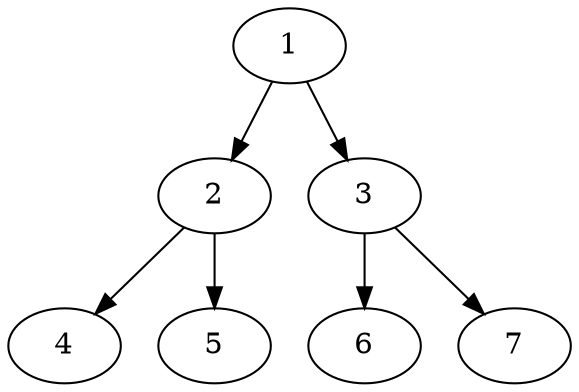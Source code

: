 digraph G{

node0[label = "1"];
node1[label = "2"];
node3[label = "4"];
node4[label = "5"];
node2[label = "3"];
node5[label = "6"];
node6[label = "7"];

node0 -> node1;
node1 -> node3;
node1 -> node4;
node0 -> node2;
node2 -> node5;
node2 -> node6;

}